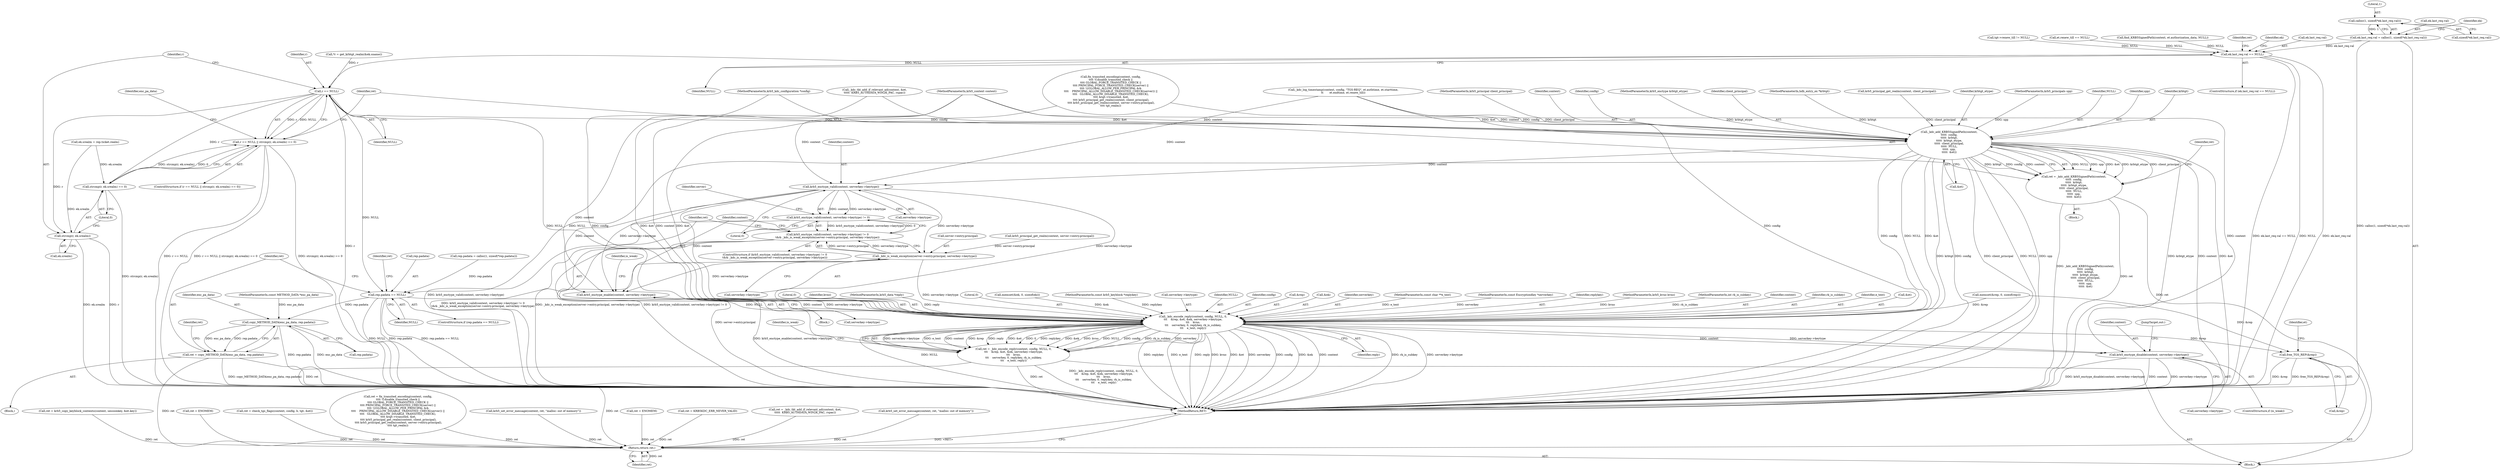 digraph "0_heimdal_b1e699103f08d6a0ca46a122193c9da65f6cf837_1@API" {
"1000820" [label="(Call,calloc(1, sizeof(*ek.last_req.val)))"];
"1000814" [label="(Call,ek.last_req.val = calloc(1, sizeof(*ek.last_req.val)))"];
"1000830" [label="(Call,ek.last_req.val == NULL)"];
"1000936" [label="(Call,r == NULL)"];
"1000935" [label="(Call,r == NULL || strcmp(r, ek.srealm) == 0)"];
"1000939" [label="(Call,strcmp(r, ek.srealm) == 0)"];
"1000940" [label="(Call,strcmp(r, ek.srealm))"];
"1000949" [label="(Call,_kdc_add_KRB5SignedPath(context,\n\t\t\t\t\t  config,\n\t\t\t\t\t  krbtgt,\n\t\t\t\t\t  krbtgt_etype,\n\t\t\t\t\t  client_principal,\n\t\t\t\t\t  NULL,\n\t\t\t\t\t  spp,\n\t\t\t\t\t  &et))"];
"1000947" [label="(Call,ret = _kdc_add_KRB5SignedPath(context,\n\t\t\t\t\t  config,\n\t\t\t\t\t  krbtgt,\n\t\t\t\t\t  krbtgt_etype,\n\t\t\t\t\t  client_principal,\n\t\t\t\t\t  NULL,\n\t\t\t\t\t  spp,\n\t\t\t\t\t  &et))"];
"1001120" [label="(Return,return ret;)"];
"1000979" [label="(Call,rep.padata == NULL)"];
"1000991" [label="(Call,copy_METHOD_DATA(enc_pa_data, rep.padata))"];
"1000989" [label="(Call,ret = copy_METHOD_DATA(enc_pa_data, rep.padata))"];
"1001028" [label="(Call,_kdc_encode_reply(context, config, NULL, 0,\n\t\t\t    &rep, &et, &ek, serverkey->keytype,\n\t\t\t    kvno,\n\t\t\t    serverkey, 0, replykey, rk_is_subkey,\n\t\t\t    e_text, reply))"];
"1001026" [label="(Call,ret = _kdc_encode_reply(context, config, NULL, 0,\n\t\t\t    &rep, &et, &ek, serverkey->keytype,\n\t\t\t    kvno,\n\t\t\t    serverkey, 0, replykey, rk_is_subkey,\n\t\t\t    e_text, reply))"];
"1001051" [label="(Call,krb5_enctype_disable(context, serverkey->keytype))"];
"1001057" [label="(Call,free_TGS_REP(&rep))"];
"1001002" [label="(Call,krb5_enctype_valid(context, serverkey->keytype))"];
"1001001" [label="(Call,krb5_enctype_valid(context, serverkey->keytype) != 0)"];
"1001000" [label="(Call,krb5_enctype_valid(context, serverkey->keytype) != 0\n\t&& _kdc_is_weak_exception(server->entry.principal, serverkey->keytype))"];
"1001008" [label="(Call,_kdc_is_weak_exception(server->entry.principal, serverkey->keytype))"];
"1001018" [label="(Call,krb5_enctype_enable(context, serverkey->keytype))"];
"1000781" [label="(Call,ret = krb5_copy_keyblock_contents(context, sessionkey, &et.key))"];
"1000964" [label="(Identifier,enc_pa_data)"];
"1000953" [label="(Identifier,krbtgt_etype)"];
"1000132" [label="(MethodParameterIn,const METHOD_DATA *enc_pa_data)"];
"1000130" [label="(MethodParameterIn,krb5_principals spp)"];
"1001044" [label="(Literal,0)"];
"1000162" [label="(Call,memset(&ek, 0, sizeof(ek)))"];
"1000945" [label="(Literal,0)"];
"1000116" [label="(MethodParameterIn,const krb5_keyblock *replykey)"];
"1000838" [label="(Call,ret = ENOMEM)"];
"1001039" [label="(Call,serverkey->keytype)"];
"1000150" [label="(Call,memset(&rep, 0, sizeof(rep)))"];
"1000212" [label="(Call,ret = check_tgs_flags(context, config, b, tgt, &et))"];
"1001050" [label="(Identifier,is_weak)"];
"1000966" [label="(Block,)"];
"1000942" [label="(Call,ek.srealm)"];
"1001007" [label="(Literal,0)"];
"1001048" [label="(Identifier,reply)"];
"1000226" [label="(Call,fix_transited_encoding(context, config,\n\t\t\t\t !f.disable_transited_check ||\n\t\t\t\t GLOBAL_FORCE_TRANSITED_CHECK ||\n\t\t\t\t PRINCIPAL_FORCE_TRANSITED_CHECK(server) ||\n\t\t\t\t !((GLOBAL_ALLOW_PER_PRINCIPAL &&\n\t\t\t\t    PRINCIPAL_ALLOW_DISABLE_TRANSITED_CHECK(server)) ||\n\t\t\t\t   GLOBAL_ALLOW_DISABLE_TRANSITED_CHECK),\n \t\t\t\t &tgt->transited, &et,\n \t\t\t\t krb5_principal_get_realm(context, client_principal),\n \t\t\t\t krb5_principal_get_realm(context, server->entry.principal),\n\t\t\t\t tgt_realm))"];
"1001026" [label="(Call,ret = _kdc_encode_reply(context, config, NULL, 0,\n\t\t\t    &rep, &et, &ek, serverkey->keytype,\n\t\t\t    kvno,\n\t\t\t    serverkey, 0, replykey, rk_is_subkey,\n\t\t\t    e_text, reply))"];
"1000224" [label="(Call,ret = fix_transited_encoding(context, config,\n\t\t\t\t !f.disable_transited_check ||\n\t\t\t\t GLOBAL_FORCE_TRANSITED_CHECK ||\n\t\t\t\t PRINCIPAL_FORCE_TRANSITED_CHECK(server) ||\n\t\t\t\t !((GLOBAL_ALLOW_PER_PRINCIPAL &&\n\t\t\t\t    PRINCIPAL_ALLOW_DISABLE_TRANSITED_CHECK(server)) ||\n\t\t\t\t   GLOBAL_ALLOW_DISABLE_TRANSITED_CHECK),\n \t\t\t\t &tgt->transited, &et,\n \t\t\t\t krb5_principal_get_realm(context, client_principal),\n \t\t\t\t krb5_principal_get_realm(context, server->entry.principal),\n\t\t\t\t tgt_realm))"];
"1000999" [label="(ControlStructure,if (krb5_enctype_valid(context, serverkey->keytype) != 0\n\t&& _kdc_is_weak_exception(server->entry.principal, serverkey->keytype)))"];
"1000955" [label="(Identifier,NULL)"];
"1001003" [label="(Identifier,context)"];
"1001004" [label="(Call,serverkey->keytype)"];
"1001049" [label="(ControlStructure,if (is_weak))"];
"1001031" [label="(Identifier,NULL)"];
"1000997" [label="(Identifier,ret)"];
"1000956" [label="(Identifier,spp)"];
"1000836" [label="(Identifier,NULL)"];
"1001051" [label="(Call,krb5_enctype_disable(context, serverkey->keytype))"];
"1001030" [label="(Identifier,config)"];
"1001033" [label="(Call,&rep)"];
"1001001" [label="(Call,krb5_enctype_valid(context, serverkey->keytype) != 0)"];
"1001058" [label="(Call,&rep)"];
"1000952" [label="(Identifier,krbtgt)"];
"1000909" [label="(Call,_kdc_log_timestamp(context, config, \"TGS-REQ\", et.authtime, et.starttime,\n\t\t       et.endtime, et.renew_till))"];
"1001019" [label="(Identifier,context)"];
"1000126" [label="(MethodParameterIn,krb5_principal client_principal)"];
"1000950" [label="(Identifier,context)"];
"1000845" [label="(Identifier,ek)"];
"1000941" [label="(Identifier,r)"];
"1000814" [label="(Call,ek.last_req.val = calloc(1, sizeof(*ek.last_req.val)))"];
"1000939" [label="(Call,strcmp(r, ek.srealm) == 0)"];
"1000718" [label="(Call,krb5_set_error_message(context, ret, \"malloc: out of memory\"))"];
"1000983" [label="(Identifier,NULL)"];
"1001037" [label="(Call,&ek)"];
"1001063" [label="(Identifier,et)"];
"1000936" [label="(Call,r == NULL)"];
"1000111" [label="(MethodParameterIn,krb5_context context)"];
"1001043" [label="(Identifier,serverkey)"];
"1000985" [label="(Call,ret = ENOMEM)"];
"1001009" [label="(Call,server->entry.principal)"];
"1000133" [label="(MethodParameterIn,const char **e_text)"];
"1001053" [label="(Call,serverkey->keytype)"];
"1001027" [label="(Identifier,ret)"];
"1000978" [label="(ControlStructure,if (rep.padata == NULL))"];
"1000948" [label="(Identifier,ret)"];
"1000822" [label="(Call,sizeof(*ek.last_req.val))"];
"1000934" [label="(ControlStructure,if (r == NULL || strcmp(r, ek.srealm) == 0))"];
"1000831" [label="(Call,ek.last_req.val)"];
"1000951" [label="(Identifier,config)"];
"1000989" [label="(Call,ret = copy_METHOD_DATA(enc_pa_data, rep.padata))"];
"1000555" [label="(Call,ret = KRB5KDC_ERR_NEVER_VALID)"];
"1001052" [label="(Identifier,context)"];
"1000938" [label="(Identifier,NULL)"];
"1001002" [label="(Call,krb5_enctype_valid(context, serverkey->keytype))"];
"1000992" [label="(Identifier,enc_pa_data)"];
"1000815" [label="(Call,ek.last_req.val)"];
"1000820" [label="(Call,calloc(1, sizeof(*ek.last_req.val)))"];
"1001120" [label="(Return,return ret;)"];
"1000640" [label="(Call,ret = _kdc_tkt_add_if_relevant_ad(context, &et,\n\t\t\t\t\t  KRB5_AUTHDATA_WIN2K_PAC, rspac))"];
"1000937" [label="(Identifier,r)"];
"1000829" [label="(ControlStructure,if (ek.last_req.val == NULL))"];
"1000112" [label="(MethodParameterIn,krb5_kdc_configuration *config)"];
"1001017" [label="(Block,)"];
"1000980" [label="(Call,rep.padata)"];
"1000935" [label="(Call,r == NULL || strcmp(r, ek.srealm) == 0)"];
"1000946" [label="(Block,)"];
"1000686" [label="(Call,krb5_set_error_message(context, ret, \"malloc: out of memory\"))"];
"1000129" [label="(MethodParameterIn,krb5_enctype krbtgt_etype)"];
"1000135" [label="(Block,)"];
"1000118" [label="(MethodParameterIn,const EncryptionKey *serverkey)"];
"1000993" [label="(Call,rep.padata)"];
"1001028" [label="(Call,_kdc_encode_reply(context, config, NULL, 0,\n\t\t\t    &rep, &et, &ek, serverkey->keytype,\n\t\t\t    kvno,\n\t\t\t    serverkey, 0, replykey, rk_is_subkey,\n\t\t\t    e_text, reply))"];
"1000940" [label="(Call,strcmp(r, ek.srealm))"];
"1000954" [label="(Identifier,client_principal)"];
"1001045" [label="(Identifier,replykey)"];
"1000120" [label="(MethodParameterIn,krb5_kvno kvno)"];
"1000117" [label="(MethodParameterIn,int rk_is_subkey)"];
"1001121" [label="(Identifier,ret)"];
"1000957" [label="(Call,&et)"];
"1001029" [label="(Identifier,context)"];
"1001057" [label="(Call,free_TGS_REP(&rep))"];
"1000891" [label="(Call,ek.srealm = rep.ticket.realm)"];
"1000960" [label="(Identifier,ret)"];
"1000128" [label="(MethodParameterIn,hdb_entry_ex *krbtgt)"];
"1000947" [label="(Call,ret = _kdc_add_KRB5SignedPath(context,\n\t\t\t\t\t  config,\n\t\t\t\t\t  krbtgt,\n\t\t\t\t\t  krbtgt_etype,\n\t\t\t\t\t  client_principal,\n\t\t\t\t\t  NULL,\n\t\t\t\t\t  spp,\n\t\t\t\t\t  &et))"];
"1001046" [label="(Identifier,rk_is_subkey)"];
"1001056" [label="(JumpTarget,out:)"];
"1000833" [label="(Identifier,ek)"];
"1000967" [label="(Call,rep.padata = calloc(1, sizeof(*rep.padata)))"];
"1000990" [label="(Identifier,ret)"];
"1001020" [label="(Call,serverkey->keytype)"];
"1000830" [label="(Call,ek.last_req.val == NULL)"];
"1000255" [label="(Call,krb5_principal_get_realm(context, server->entry.principal))"];
"1001011" [label="(Identifier,server)"];
"1000399" [label="(Call,tgt->renew_till != NULL)"];
"1000979" [label="(Call,rep.padata == NULL)"];
"1001047" [label="(Identifier,e_text)"];
"1001014" [label="(Call,serverkey->keytype)"];
"1000991" [label="(Call,copy_METHOD_DATA(enc_pa_data, rep.padata))"];
"1000642" [label="(Call,_kdc_tkt_add_if_relevant_ad(context, &et,\n\t\t\t\t\t  KRB5_AUTHDATA_WIN2K_PAC, rspac))"];
"1001035" [label="(Call,&et)"];
"1000986" [label="(Identifier,ret)"];
"1000949" [label="(Call,_kdc_add_KRB5SignedPath(context,\n\t\t\t\t\t  config,\n\t\t\t\t\t  krbtgt,\n\t\t\t\t\t  krbtgt_etype,\n\t\t\t\t\t  client_principal,\n\t\t\t\t\t  NULL,\n\t\t\t\t\t  spp,\n\t\t\t\t\t  &et))"];
"1001122" [label="(MethodReturn,RET)"];
"1000927" [label="(Call,*r = get_krbtgt_realm(&ek.sname))"];
"1001000" [label="(Call,krb5_enctype_valid(context, serverkey->keytype) != 0\n\t&& _kdc_is_weak_exception(server->entry.principal, serverkey->keytype))"];
"1001008" [label="(Call,_kdc_is_weak_exception(server->entry.principal, serverkey->keytype))"];
"1000252" [label="(Call,krb5_principal_get_realm(context, client_principal))"];
"1001032" [label="(Literal,0)"];
"1001018" [label="(Call,krb5_enctype_enable(context, serverkey->keytype))"];
"1000821" [label="(Literal,1)"];
"1001042" [label="(Identifier,kvno)"];
"1000385" [label="(Call,et.renew_till == NULL)"];
"1001024" [label="(Identifier,is_weak)"];
"1000725" [label="(Call,find_KRB5SignedPath(context, et.authorization_data, NULL))"];
"1000839" [label="(Identifier,ret)"];
"1000134" [label="(MethodParameterIn,krb5_data *reply)"];
"1000820" -> "1000814"  [label="AST: "];
"1000820" -> "1000822"  [label="CFG: "];
"1000821" -> "1000820"  [label="AST: "];
"1000822" -> "1000820"  [label="AST: "];
"1000814" -> "1000820"  [label="CFG: "];
"1000820" -> "1000814"  [label="DDG: 1"];
"1000814" -> "1000135"  [label="AST: "];
"1000815" -> "1000814"  [label="AST: "];
"1000833" -> "1000814"  [label="CFG: "];
"1000814" -> "1001122"  [label="DDG: calloc(1, sizeof(*ek.last_req.val))"];
"1000814" -> "1000830"  [label="DDG: ek.last_req.val"];
"1000830" -> "1000829"  [label="AST: "];
"1000830" -> "1000836"  [label="CFG: "];
"1000831" -> "1000830"  [label="AST: "];
"1000836" -> "1000830"  [label="AST: "];
"1000839" -> "1000830"  [label="CFG: "];
"1000845" -> "1000830"  [label="CFG: "];
"1000830" -> "1001122"  [label="DDG: ek.last_req.val == NULL"];
"1000830" -> "1001122"  [label="DDG: NULL"];
"1000830" -> "1001122"  [label="DDG: ek.last_req.val"];
"1000385" -> "1000830"  [label="DDG: NULL"];
"1000399" -> "1000830"  [label="DDG: NULL"];
"1000725" -> "1000830"  [label="DDG: NULL"];
"1000830" -> "1000936"  [label="DDG: NULL"];
"1000936" -> "1000935"  [label="AST: "];
"1000936" -> "1000938"  [label="CFG: "];
"1000937" -> "1000936"  [label="AST: "];
"1000938" -> "1000936"  [label="AST: "];
"1000941" -> "1000936"  [label="CFG: "];
"1000935" -> "1000936"  [label="CFG: "];
"1000936" -> "1001122"  [label="DDG: r"];
"1000936" -> "1000935"  [label="DDG: r"];
"1000936" -> "1000935"  [label="DDG: NULL"];
"1000927" -> "1000936"  [label="DDG: r"];
"1000936" -> "1000939"  [label="DDG: r"];
"1000936" -> "1000940"  [label="DDG: r"];
"1000936" -> "1000949"  [label="DDG: NULL"];
"1000936" -> "1000979"  [label="DDG: NULL"];
"1000936" -> "1001028"  [label="DDG: NULL"];
"1000935" -> "1000934"  [label="AST: "];
"1000935" -> "1000939"  [label="CFG: "];
"1000939" -> "1000935"  [label="AST: "];
"1000948" -> "1000935"  [label="CFG: "];
"1000964" -> "1000935"  [label="CFG: "];
"1000935" -> "1001122"  [label="DDG: strcmp(r, ek.srealm) == 0"];
"1000935" -> "1001122"  [label="DDG: r == NULL"];
"1000935" -> "1001122"  [label="DDG: r == NULL || strcmp(r, ek.srealm) == 0"];
"1000939" -> "1000935"  [label="DDG: strcmp(r, ek.srealm)"];
"1000939" -> "1000935"  [label="DDG: 0"];
"1000939" -> "1000945"  [label="CFG: "];
"1000940" -> "1000939"  [label="AST: "];
"1000945" -> "1000939"  [label="AST: "];
"1000939" -> "1001122"  [label="DDG: strcmp(r, ek.srealm)"];
"1000891" -> "1000939"  [label="DDG: ek.srealm"];
"1000940" -> "1000942"  [label="CFG: "];
"1000941" -> "1000940"  [label="AST: "];
"1000942" -> "1000940"  [label="AST: "];
"1000945" -> "1000940"  [label="CFG: "];
"1000940" -> "1001122"  [label="DDG: ek.srealm"];
"1000940" -> "1001122"  [label="DDG: r"];
"1000891" -> "1000940"  [label="DDG: ek.srealm"];
"1000949" -> "1000947"  [label="AST: "];
"1000949" -> "1000957"  [label="CFG: "];
"1000950" -> "1000949"  [label="AST: "];
"1000951" -> "1000949"  [label="AST: "];
"1000952" -> "1000949"  [label="AST: "];
"1000953" -> "1000949"  [label="AST: "];
"1000954" -> "1000949"  [label="AST: "];
"1000955" -> "1000949"  [label="AST: "];
"1000956" -> "1000949"  [label="AST: "];
"1000957" -> "1000949"  [label="AST: "];
"1000947" -> "1000949"  [label="CFG: "];
"1000949" -> "1001122"  [label="DDG: krbtgt_etype"];
"1000949" -> "1001122"  [label="DDG: context"];
"1000949" -> "1001122"  [label="DDG: &et"];
"1000949" -> "1001122"  [label="DDG: krbtgt"];
"1000949" -> "1001122"  [label="DDG: config"];
"1000949" -> "1001122"  [label="DDG: client_principal"];
"1000949" -> "1001122"  [label="DDG: NULL"];
"1000949" -> "1001122"  [label="DDG: spp"];
"1000949" -> "1000947"  [label="DDG: NULL"];
"1000949" -> "1000947"  [label="DDG: spp"];
"1000949" -> "1000947"  [label="DDG: &et"];
"1000949" -> "1000947"  [label="DDG: krbtgt_etype"];
"1000949" -> "1000947"  [label="DDG: client_principal"];
"1000949" -> "1000947"  [label="DDG: krbtgt"];
"1000949" -> "1000947"  [label="DDG: config"];
"1000949" -> "1000947"  [label="DDG: context"];
"1000909" -> "1000949"  [label="DDG: context"];
"1000909" -> "1000949"  [label="DDG: config"];
"1000111" -> "1000949"  [label="DDG: context"];
"1000112" -> "1000949"  [label="DDG: config"];
"1000128" -> "1000949"  [label="DDG: krbtgt"];
"1000129" -> "1000949"  [label="DDG: krbtgt_etype"];
"1000252" -> "1000949"  [label="DDG: client_principal"];
"1000126" -> "1000949"  [label="DDG: client_principal"];
"1000130" -> "1000949"  [label="DDG: spp"];
"1000642" -> "1000949"  [label="DDG: &et"];
"1000226" -> "1000949"  [label="DDG: &et"];
"1000949" -> "1000979"  [label="DDG: NULL"];
"1000949" -> "1001002"  [label="DDG: context"];
"1000949" -> "1001028"  [label="DDG: config"];
"1000949" -> "1001028"  [label="DDG: NULL"];
"1000949" -> "1001028"  [label="DDG: &et"];
"1000947" -> "1000946"  [label="AST: "];
"1000948" -> "1000947"  [label="AST: "];
"1000960" -> "1000947"  [label="CFG: "];
"1000947" -> "1001122"  [label="DDG: ret"];
"1000947" -> "1001122"  [label="DDG: _kdc_add_KRB5SignedPath(context,\n\t\t\t\t\t  config,\n\t\t\t\t\t  krbtgt,\n\t\t\t\t\t  krbtgt_etype,\n\t\t\t\t\t  client_principal,\n\t\t\t\t\t  NULL,\n\t\t\t\t\t  spp,\n\t\t\t\t\t  &et)"];
"1000947" -> "1001120"  [label="DDG: ret"];
"1001120" -> "1000135"  [label="AST: "];
"1001120" -> "1001121"  [label="CFG: "];
"1001121" -> "1001120"  [label="AST: "];
"1001122" -> "1001120"  [label="CFG: "];
"1001120" -> "1001122"  [label="DDG: <RET>"];
"1001121" -> "1001120"  [label="DDG: ret"];
"1001026" -> "1001120"  [label="DDG: ret"];
"1000781" -> "1001120"  [label="DDG: ret"];
"1000989" -> "1001120"  [label="DDG: ret"];
"1000718" -> "1001120"  [label="DDG: ret"];
"1000838" -> "1001120"  [label="DDG: ret"];
"1000640" -> "1001120"  [label="DDG: ret"];
"1000224" -> "1001120"  [label="DDG: ret"];
"1000555" -> "1001120"  [label="DDG: ret"];
"1000686" -> "1001120"  [label="DDG: ret"];
"1000212" -> "1001120"  [label="DDG: ret"];
"1000985" -> "1001120"  [label="DDG: ret"];
"1000979" -> "1000978"  [label="AST: "];
"1000979" -> "1000983"  [label="CFG: "];
"1000980" -> "1000979"  [label="AST: "];
"1000983" -> "1000979"  [label="AST: "];
"1000986" -> "1000979"  [label="CFG: "];
"1000990" -> "1000979"  [label="CFG: "];
"1000979" -> "1001122"  [label="DDG: rep.padata == NULL"];
"1000979" -> "1001122"  [label="DDG: NULL"];
"1000979" -> "1001122"  [label="DDG: rep.padata"];
"1000967" -> "1000979"  [label="DDG: rep.padata"];
"1000979" -> "1000991"  [label="DDG: rep.padata"];
"1000979" -> "1001028"  [label="DDG: NULL"];
"1000991" -> "1000989"  [label="AST: "];
"1000991" -> "1000993"  [label="CFG: "];
"1000992" -> "1000991"  [label="AST: "];
"1000993" -> "1000991"  [label="AST: "];
"1000989" -> "1000991"  [label="CFG: "];
"1000991" -> "1001122"  [label="DDG: rep.padata"];
"1000991" -> "1001122"  [label="DDG: enc_pa_data"];
"1000991" -> "1000989"  [label="DDG: enc_pa_data"];
"1000991" -> "1000989"  [label="DDG: rep.padata"];
"1000132" -> "1000991"  [label="DDG: enc_pa_data"];
"1000989" -> "1000966"  [label="AST: "];
"1000990" -> "1000989"  [label="AST: "];
"1000997" -> "1000989"  [label="CFG: "];
"1000989" -> "1001122"  [label="DDG: copy_METHOD_DATA(enc_pa_data, rep.padata)"];
"1000989" -> "1001122"  [label="DDG: ret"];
"1001028" -> "1001026"  [label="AST: "];
"1001028" -> "1001048"  [label="CFG: "];
"1001029" -> "1001028"  [label="AST: "];
"1001030" -> "1001028"  [label="AST: "];
"1001031" -> "1001028"  [label="AST: "];
"1001032" -> "1001028"  [label="AST: "];
"1001033" -> "1001028"  [label="AST: "];
"1001035" -> "1001028"  [label="AST: "];
"1001037" -> "1001028"  [label="AST: "];
"1001039" -> "1001028"  [label="AST: "];
"1001042" -> "1001028"  [label="AST: "];
"1001043" -> "1001028"  [label="AST: "];
"1001044" -> "1001028"  [label="AST: "];
"1001045" -> "1001028"  [label="AST: "];
"1001046" -> "1001028"  [label="AST: "];
"1001047" -> "1001028"  [label="AST: "];
"1001048" -> "1001028"  [label="AST: "];
"1001026" -> "1001028"  [label="CFG: "];
"1001028" -> "1001122"  [label="DDG: replykey"];
"1001028" -> "1001122"  [label="DDG: e_text"];
"1001028" -> "1001122"  [label="DDG: reply"];
"1001028" -> "1001122"  [label="DDG: kvno"];
"1001028" -> "1001122"  [label="DDG: &et"];
"1001028" -> "1001122"  [label="DDG: serverkey"];
"1001028" -> "1001122"  [label="DDG: config"];
"1001028" -> "1001122"  [label="DDG: &ek"];
"1001028" -> "1001122"  [label="DDG: context"];
"1001028" -> "1001122"  [label="DDG: rk_is_subkey"];
"1001028" -> "1001122"  [label="DDG: serverkey->keytype"];
"1001028" -> "1001122"  [label="DDG: NULL"];
"1001028" -> "1001026"  [label="DDG: serverkey->keytype"];
"1001028" -> "1001026"  [label="DDG: e_text"];
"1001028" -> "1001026"  [label="DDG: context"];
"1001028" -> "1001026"  [label="DDG: &rep"];
"1001028" -> "1001026"  [label="DDG: reply"];
"1001028" -> "1001026"  [label="DDG: &et"];
"1001028" -> "1001026"  [label="DDG: 0"];
"1001028" -> "1001026"  [label="DDG: replykey"];
"1001028" -> "1001026"  [label="DDG: &ek"];
"1001028" -> "1001026"  [label="DDG: kvno"];
"1001028" -> "1001026"  [label="DDG: NULL"];
"1001028" -> "1001026"  [label="DDG: config"];
"1001028" -> "1001026"  [label="DDG: rk_is_subkey"];
"1001028" -> "1001026"  [label="DDG: serverkey"];
"1001002" -> "1001028"  [label="DDG: context"];
"1001002" -> "1001028"  [label="DDG: serverkey->keytype"];
"1001018" -> "1001028"  [label="DDG: context"];
"1001018" -> "1001028"  [label="DDG: serverkey->keytype"];
"1000111" -> "1001028"  [label="DDG: context"];
"1000909" -> "1001028"  [label="DDG: config"];
"1000112" -> "1001028"  [label="DDG: config"];
"1000150" -> "1001028"  [label="DDG: &rep"];
"1000642" -> "1001028"  [label="DDG: &et"];
"1000226" -> "1001028"  [label="DDG: &et"];
"1000162" -> "1001028"  [label="DDG: &ek"];
"1001008" -> "1001028"  [label="DDG: serverkey->keytype"];
"1000120" -> "1001028"  [label="DDG: kvno"];
"1000118" -> "1001028"  [label="DDG: serverkey"];
"1000116" -> "1001028"  [label="DDG: replykey"];
"1000117" -> "1001028"  [label="DDG: rk_is_subkey"];
"1000133" -> "1001028"  [label="DDG: e_text"];
"1000134" -> "1001028"  [label="DDG: reply"];
"1001028" -> "1001051"  [label="DDG: context"];
"1001028" -> "1001051"  [label="DDG: serverkey->keytype"];
"1001028" -> "1001057"  [label="DDG: &rep"];
"1001026" -> "1000135"  [label="AST: "];
"1001027" -> "1001026"  [label="AST: "];
"1001050" -> "1001026"  [label="CFG: "];
"1001026" -> "1001122"  [label="DDG: ret"];
"1001026" -> "1001122"  [label="DDG: _kdc_encode_reply(context, config, NULL, 0,\n\t\t\t    &rep, &et, &ek, serverkey->keytype,\n\t\t\t    kvno,\n\t\t\t    serverkey, 0, replykey, rk_is_subkey,\n\t\t\t    e_text, reply)"];
"1001051" -> "1001049"  [label="AST: "];
"1001051" -> "1001053"  [label="CFG: "];
"1001052" -> "1001051"  [label="AST: "];
"1001053" -> "1001051"  [label="AST: "];
"1001056" -> "1001051"  [label="CFG: "];
"1001051" -> "1001122"  [label="DDG: krb5_enctype_disable(context, serverkey->keytype)"];
"1001051" -> "1001122"  [label="DDG: context"];
"1001051" -> "1001122"  [label="DDG: serverkey->keytype"];
"1000111" -> "1001051"  [label="DDG: context"];
"1001057" -> "1000135"  [label="AST: "];
"1001057" -> "1001058"  [label="CFG: "];
"1001058" -> "1001057"  [label="AST: "];
"1001063" -> "1001057"  [label="CFG: "];
"1001057" -> "1001122"  [label="DDG: free_TGS_REP(&rep)"];
"1001057" -> "1001122"  [label="DDG: &rep"];
"1000150" -> "1001057"  [label="DDG: &rep"];
"1001002" -> "1001001"  [label="AST: "];
"1001002" -> "1001004"  [label="CFG: "];
"1001003" -> "1001002"  [label="AST: "];
"1001004" -> "1001002"  [label="AST: "];
"1001007" -> "1001002"  [label="CFG: "];
"1001002" -> "1001001"  [label="DDG: context"];
"1001002" -> "1001001"  [label="DDG: serverkey->keytype"];
"1000909" -> "1001002"  [label="DDG: context"];
"1000111" -> "1001002"  [label="DDG: context"];
"1001002" -> "1001008"  [label="DDG: serverkey->keytype"];
"1001002" -> "1001018"  [label="DDG: context"];
"1001002" -> "1001018"  [label="DDG: serverkey->keytype"];
"1001001" -> "1001000"  [label="AST: "];
"1001001" -> "1001007"  [label="CFG: "];
"1001007" -> "1001001"  [label="AST: "];
"1001011" -> "1001001"  [label="CFG: "];
"1001000" -> "1001001"  [label="CFG: "];
"1001001" -> "1001122"  [label="DDG: krb5_enctype_valid(context, serverkey->keytype)"];
"1001001" -> "1001000"  [label="DDG: krb5_enctype_valid(context, serverkey->keytype)"];
"1001001" -> "1001000"  [label="DDG: 0"];
"1001000" -> "1000999"  [label="AST: "];
"1001000" -> "1001008"  [label="CFG: "];
"1001008" -> "1001000"  [label="AST: "];
"1001019" -> "1001000"  [label="CFG: "];
"1001027" -> "1001000"  [label="CFG: "];
"1001000" -> "1001122"  [label="DDG: _kdc_is_weak_exception(server->entry.principal, serverkey->keytype)"];
"1001000" -> "1001122"  [label="DDG: krb5_enctype_valid(context, serverkey->keytype) != 0"];
"1001000" -> "1001122"  [label="DDG: krb5_enctype_valid(context, serverkey->keytype) != 0\n\t&& _kdc_is_weak_exception(server->entry.principal, serverkey->keytype)"];
"1001008" -> "1001000"  [label="DDG: server->entry.principal"];
"1001008" -> "1001000"  [label="DDG: serverkey->keytype"];
"1001008" -> "1001014"  [label="CFG: "];
"1001009" -> "1001008"  [label="AST: "];
"1001014" -> "1001008"  [label="AST: "];
"1001008" -> "1001122"  [label="DDG: server->entry.principal"];
"1000255" -> "1001008"  [label="DDG: server->entry.principal"];
"1001008" -> "1001018"  [label="DDG: serverkey->keytype"];
"1001018" -> "1001017"  [label="AST: "];
"1001018" -> "1001020"  [label="CFG: "];
"1001019" -> "1001018"  [label="AST: "];
"1001020" -> "1001018"  [label="AST: "];
"1001024" -> "1001018"  [label="CFG: "];
"1001018" -> "1001122"  [label="DDG: krb5_enctype_enable(context, serverkey->keytype)"];
"1000111" -> "1001018"  [label="DDG: context"];
}
